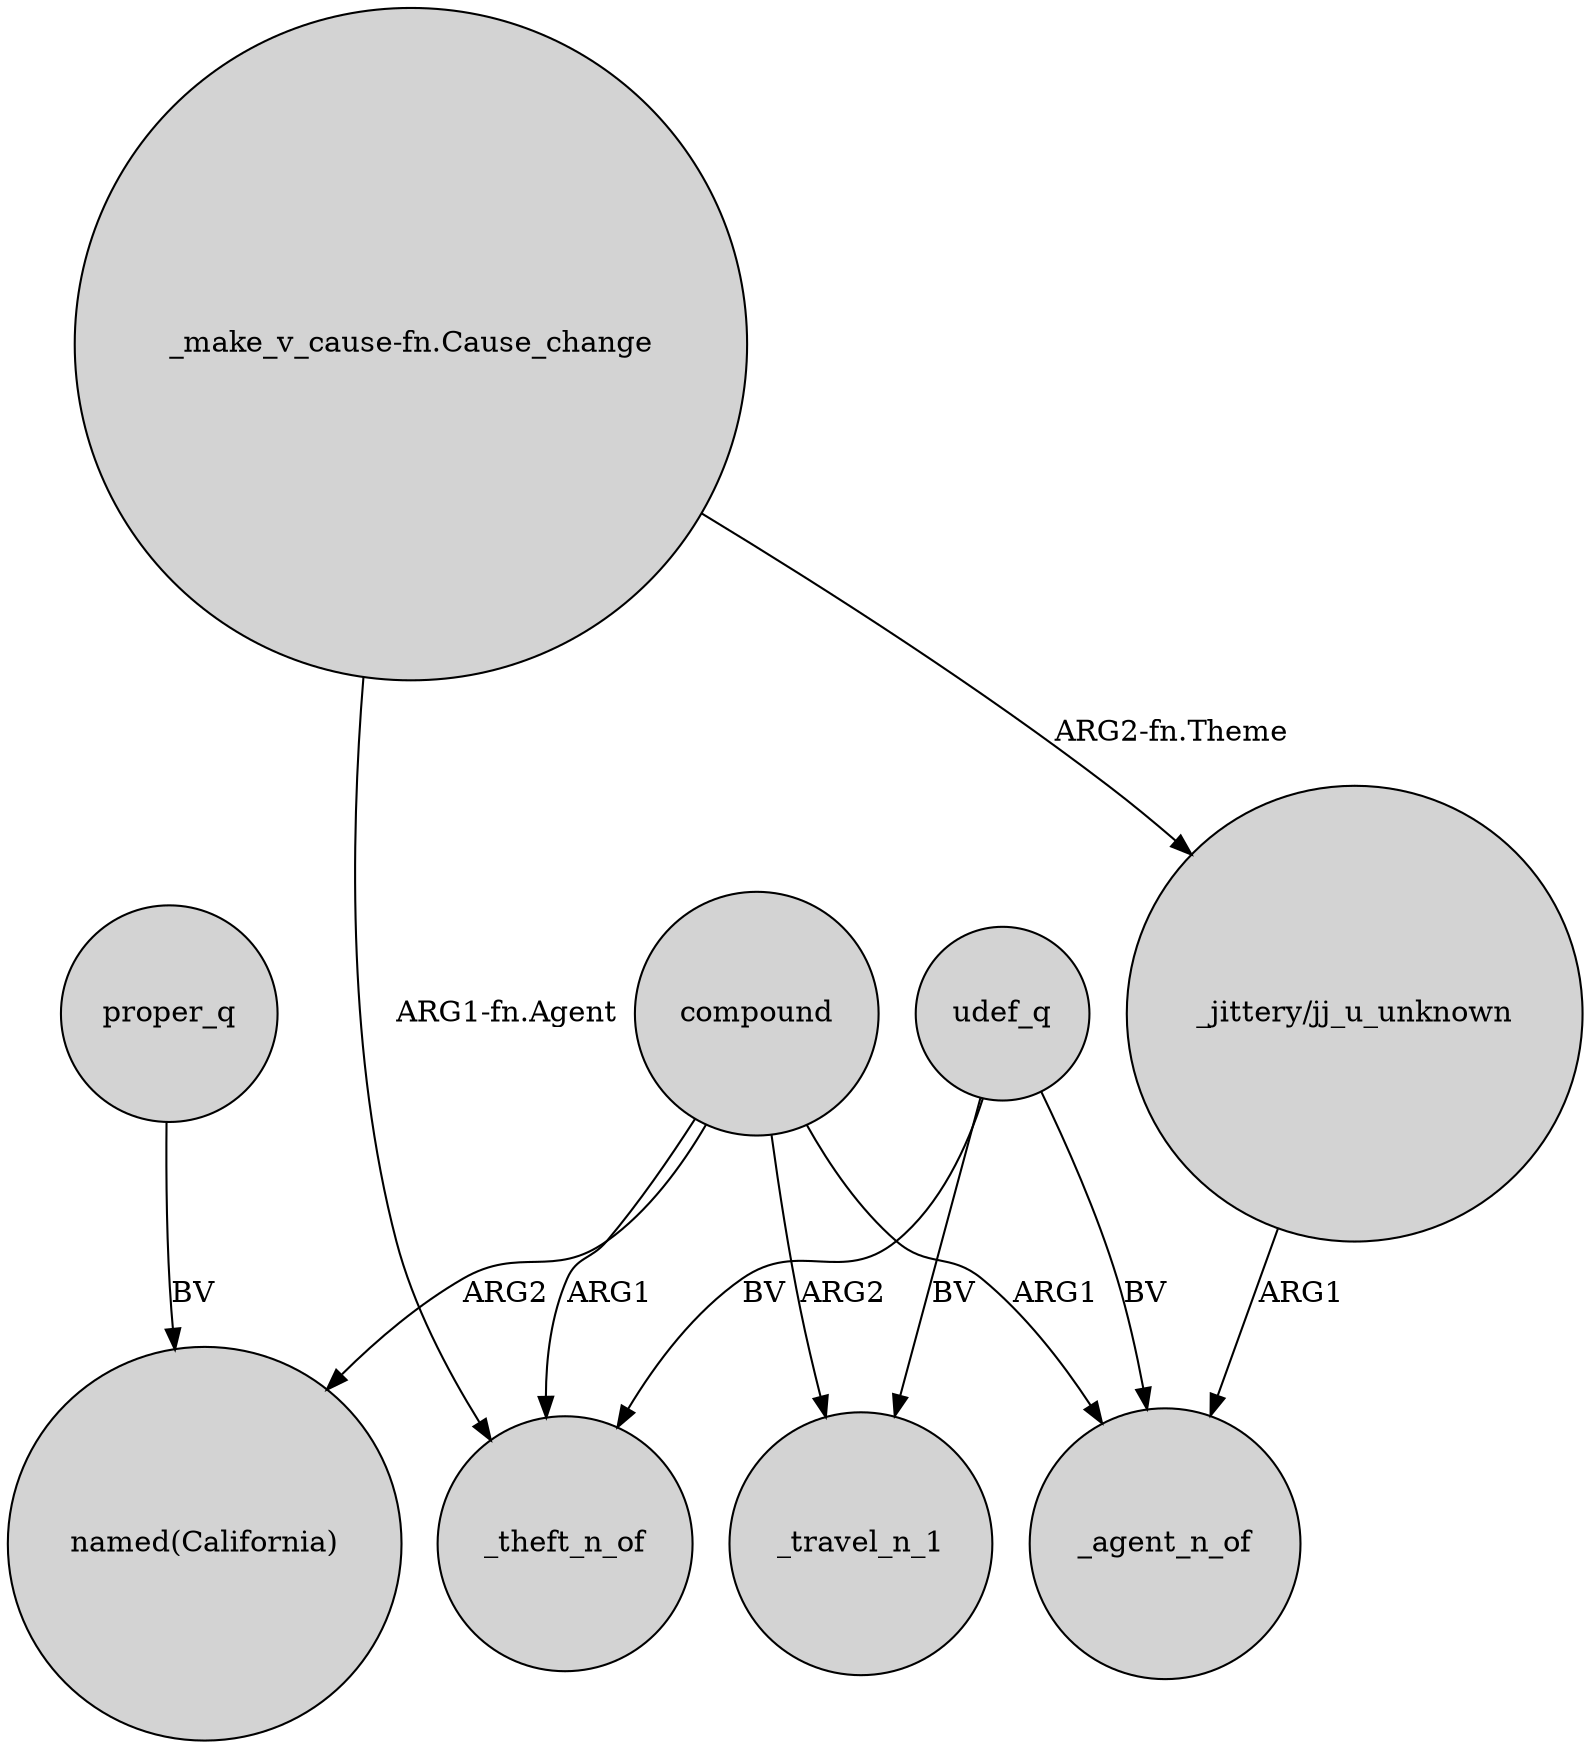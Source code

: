 digraph {
	node [shape=circle style=filled]
	compound -> "named(California)" [label=ARG2]
	proper_q -> "named(California)" [label=BV]
	udef_q -> _theft_n_of [label=BV]
	"_make_v_cause-fn.Cause_change" -> "_jittery/jj_u_unknown" [label="ARG2-fn.Theme"]
	udef_q -> _travel_n_1 [label=BV]
	"_jittery/jj_u_unknown" -> _agent_n_of [label=ARG1]
	compound -> _agent_n_of [label=ARG1]
	compound -> _theft_n_of [label=ARG1]
	"_make_v_cause-fn.Cause_change" -> _theft_n_of [label="ARG1-fn.Agent"]
	compound -> _travel_n_1 [label=ARG2]
	udef_q -> _agent_n_of [label=BV]
}
